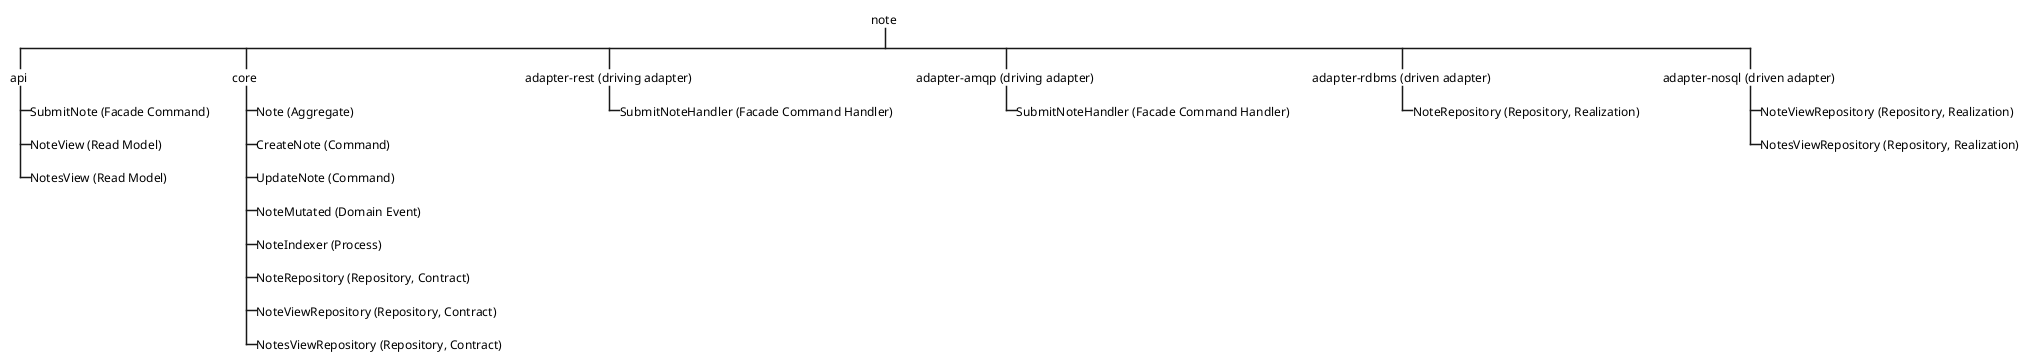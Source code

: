 @startwbs
+_ note
*+_ api
**+_ SubmitNote (Facade Command)
**+_ NoteView (Read Model)
**+_ NotesView (Read Model)
*+_ core
**+_ Note (Aggregate)
**+_ CreateNote (Command)
**+_ UpdateNote (Command)
**+_ NoteMutated (Domain Event)
**+_ NoteIndexer (Process)
**+_ NoteRepository (Repository, Contract)
**+_ NoteViewRepository (Repository, Contract)
**+_ NotesViewRepository (Repository, Contract)
*+_ adapter-rest (driving adapter)
**+_ SubmitNoteHandler (Facade Command Handler)
*+_ adapter-amqp (driving adapter)
**+_ SubmitNoteHandler (Facade Command Handler)
*+_ adapter-rdbms (driven adapter)
**+_ NoteRepository (Repository, Realization)
*+_ adapter-nosql (driven adapter)
**+_ NoteViewRepository (Repository, Realization)
**+_ NotesViewRepository (Repository, Realization)
@endwbs
